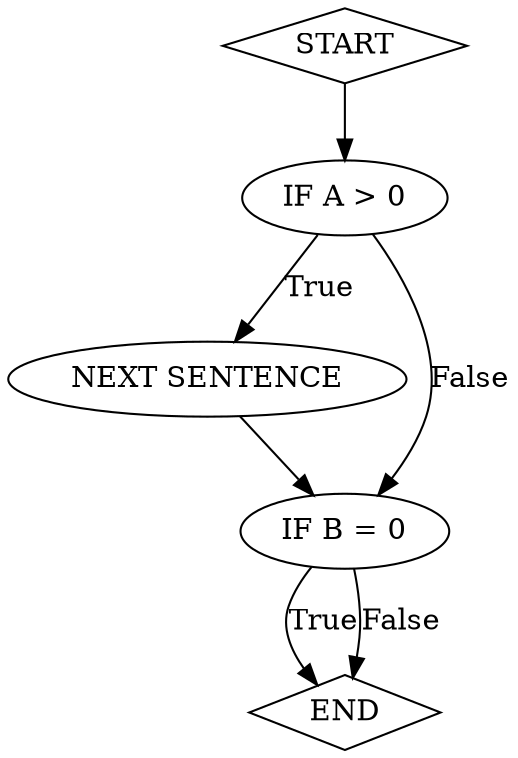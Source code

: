 digraph "next_sentence_test_file.COB" {
	node [shape=diamond]
	7 [label=START]
	node [shape=ellipse]
	0 [label="IF A > 0"]
	node [shape=ellipse]
	1 [label="NEXT SENTENCE"]
	node [shape=ellipse]
	5 [label="IF B = 0"]
	node [shape=diamond]
	12 [label=END]
	7 -> 0
	0 -> 1 [label=True]
	0 -> 5 [label=False]
	1 -> 5
	5 -> 12 [label=True]
	5 -> 12 [label=False]
}
